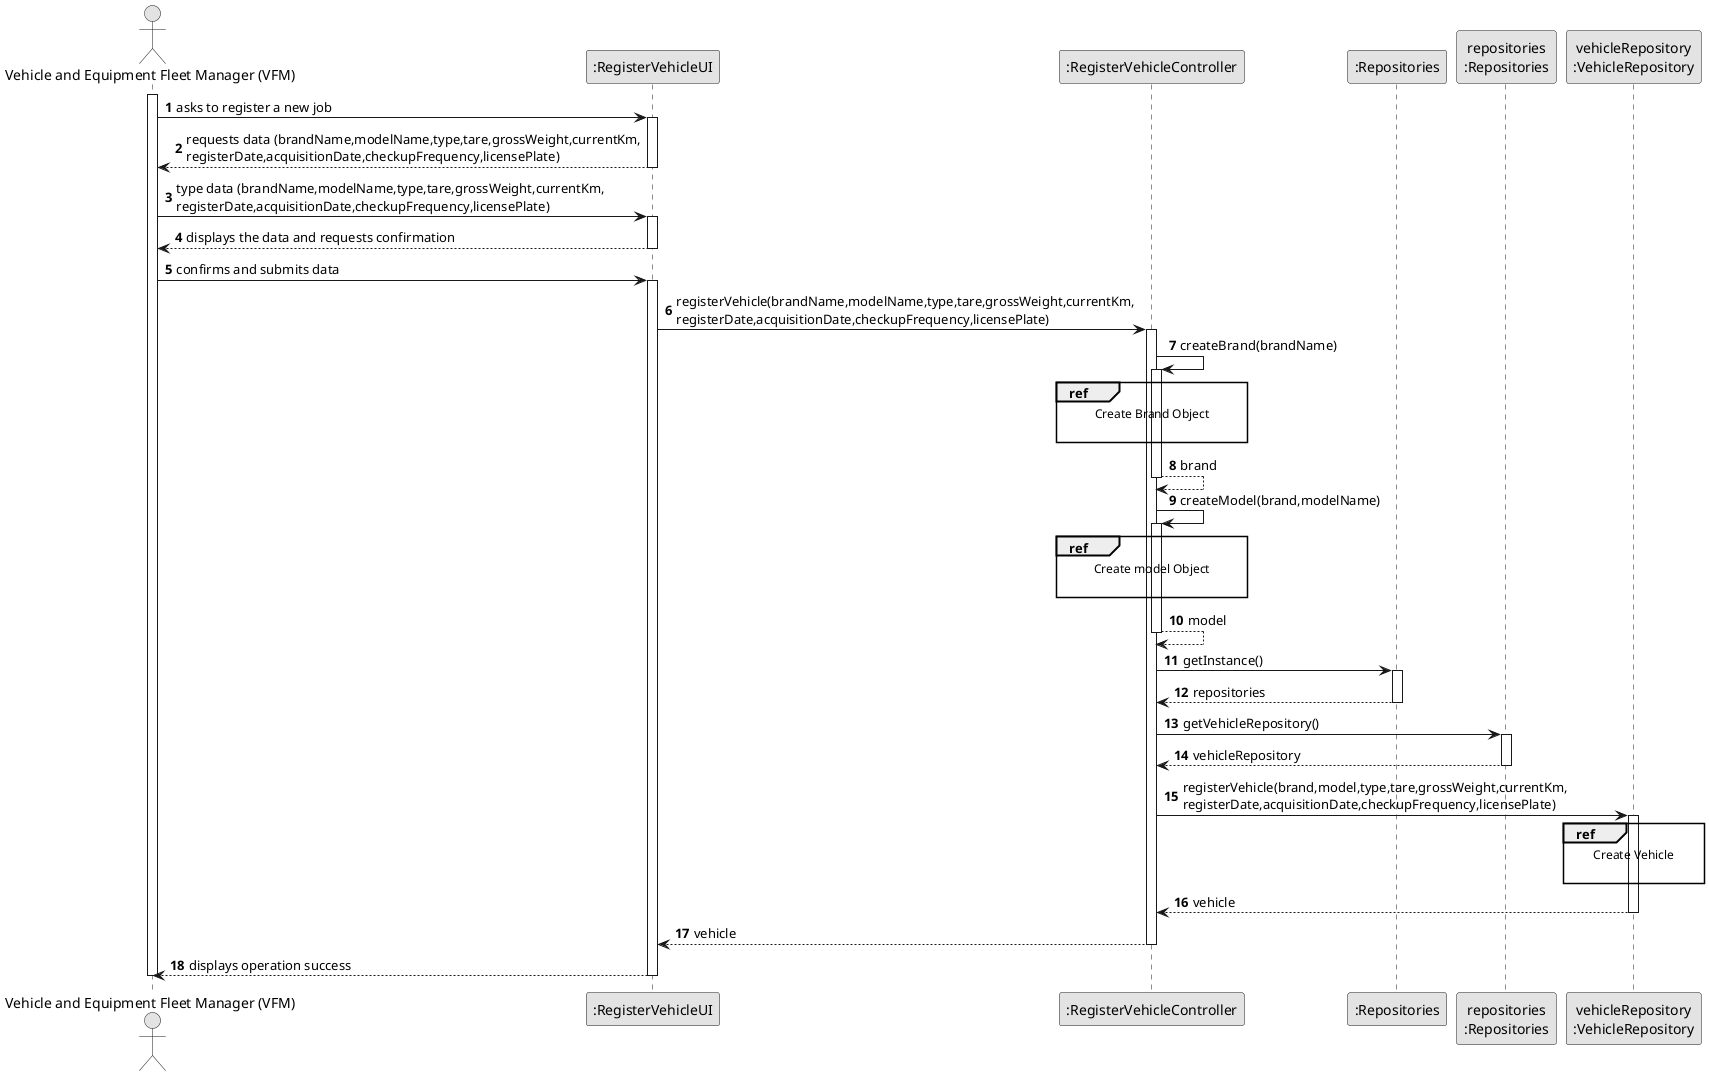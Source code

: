 @startuml
skinparam monochrome true
skinparam packageStyle rectangle
skinparam shadowing false

autonumber

'hide footbox
actor "Vehicle and Equipment Fleet Manager (VFM)" as VFM
participant ":RegisterVehicleUI" as UI
participant ":RegisterVehicleController" as CTRL
participant ":Repositories" as RepositorySingleton
participant "repositories\n:Repositories" as PLAT
participant "vehicleRepository\n:VehicleRepository" as VR

activate VFM

        VFM -> UI : asks to register a new job
    activate UI

        UI --> VFM : requests data (brandName,modelName,type,tare,grossWeight,currentKm,\nregisterDate,acquisitionDate,checkupFrequency,licensePlate)
    deactivate UI

        VFM->UI: type data (brandName,modelName,type,tare,grossWeight,currentKm,\nregisterDate,acquisitionDate,checkupFrequency,licensePlate)

    activate UI

        UI --> VFM : displays the data and requests confirmation

    deactivate UI

        VFM -> UI : confirms and submits data
            activate UI

        UI -> CTRL : registerVehicle(brandName,modelName,type,tare,grossWeight,currentKm,\nregisterDate,acquisitionDate,checkupFrequency,licensePlate)

            activate CTRL

             CTRL -> CTRL : createBrand(brandName)
            activate CTRL

                ref over CTRL
                    Create Brand Object

                end ref

                CTRL --> CTRL : brand
            deactivate CTRL

            CTRL -> CTRL : createModel(brand,modelName)
            activate CTRL

                ref over CTRL
                    Create model Object

                end ref
                CTRL --> CTRL : model
            deactivate CTRL

                    CTRL -> RepositorySingleton : getInstance()
                                    activate RepositorySingleton

                                        RepositorySingleton --> CTRL: repositories
                                    deactivate RepositorySingleton

                                    CTRL -> PLAT: getVehicleRepository()
                                    activate PLAT

                                    PLAT --> CTRL: vehicleRepository
                                    deactivate PLAT



                CTRL -> VR : registerVehicle(brand,model,type,tare,grossWeight,currentKm,\nregisterDate,acquisitionDate,checkupFrequency,licensePlate)

            activate VR

                        ref over VR
                            Create Vehicle

                        end ref
            VR --> CTRL : vehicle

            deactivate VR

            CTRL --> UI: vehicle
        deactivate CTRL

        UI --> VFM : displays operation success
    deactivate UI

deactivate VFM

@enduml